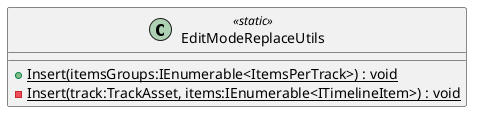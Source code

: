@startuml
class EditModeReplaceUtils <<static>> {
    + {static} Insert(itemsGroups:IEnumerable<ItemsPerTrack>) : void
    {static} - Insert(track:TrackAsset, items:IEnumerable<ITimelineItem>) : void
}
@enduml
